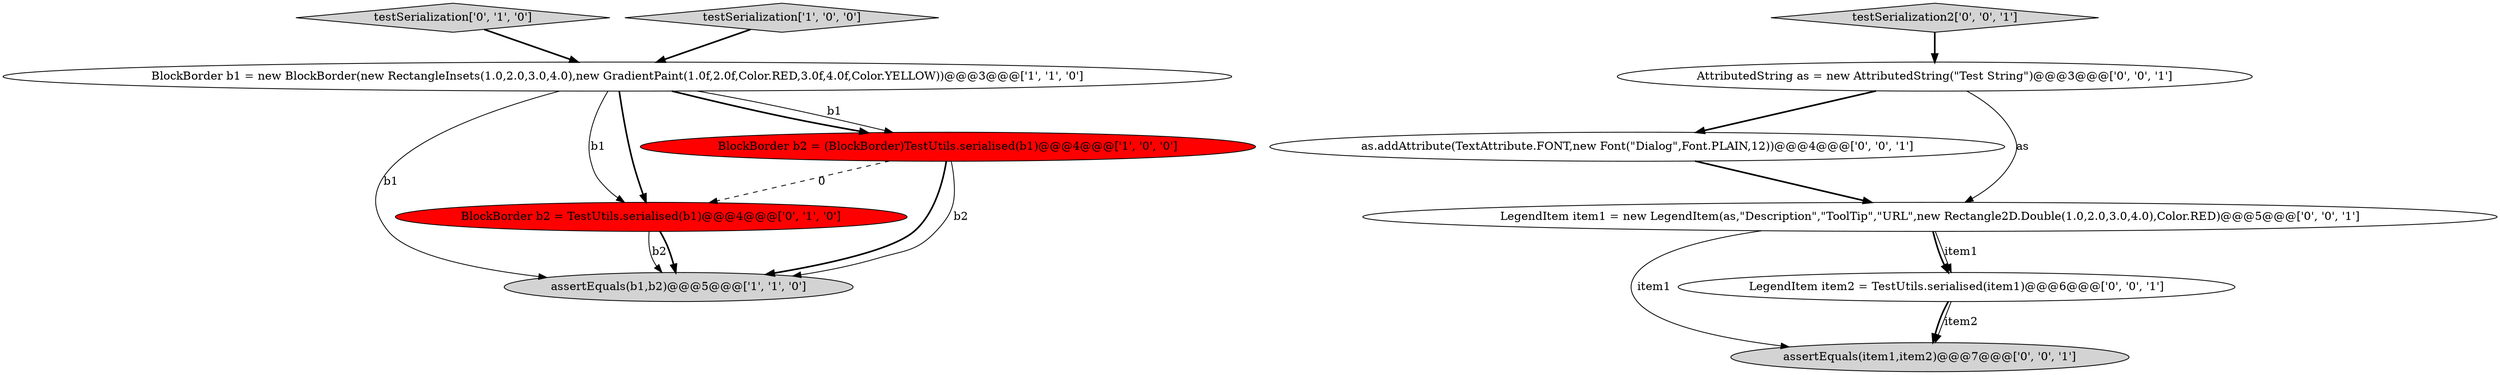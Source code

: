 digraph {
3 [style = filled, label = "BlockBorder b1 = new BlockBorder(new RectangleInsets(1.0,2.0,3.0,4.0),new GradientPaint(1.0f,2.0f,Color.RED,3.0f,4.0f,Color.YELLOW))@@@3@@@['1', '1', '0']", fillcolor = white, shape = ellipse image = "AAA0AAABBB1BBB"];
4 [style = filled, label = "testSerialization['0', '1', '0']", fillcolor = lightgray, shape = diamond image = "AAA0AAABBB2BBB"];
6 [style = filled, label = "AttributedString as = new AttributedString(\"Test String\")@@@3@@@['0', '0', '1']", fillcolor = white, shape = ellipse image = "AAA0AAABBB3BBB"];
8 [style = filled, label = "as.addAttribute(TextAttribute.FONT,new Font(\"Dialog\",Font.PLAIN,12))@@@4@@@['0', '0', '1']", fillcolor = white, shape = ellipse image = "AAA0AAABBB3BBB"];
9 [style = filled, label = "LegendItem item1 = new LegendItem(as,\"Description\",\"ToolTip\",\"URL\",new Rectangle2D.Double(1.0,2.0,3.0,4.0),Color.RED)@@@5@@@['0', '0', '1']", fillcolor = white, shape = ellipse image = "AAA0AAABBB3BBB"];
2 [style = filled, label = "testSerialization['1', '0', '0']", fillcolor = lightgray, shape = diamond image = "AAA0AAABBB1BBB"];
5 [style = filled, label = "BlockBorder b2 = TestUtils.serialised(b1)@@@4@@@['0', '1', '0']", fillcolor = red, shape = ellipse image = "AAA1AAABBB2BBB"];
11 [style = filled, label = "assertEquals(item1,item2)@@@7@@@['0', '0', '1']", fillcolor = lightgray, shape = ellipse image = "AAA0AAABBB3BBB"];
0 [style = filled, label = "assertEquals(b1,b2)@@@5@@@['1', '1', '0']", fillcolor = lightgray, shape = ellipse image = "AAA0AAABBB1BBB"];
10 [style = filled, label = "testSerialization2['0', '0', '1']", fillcolor = lightgray, shape = diamond image = "AAA0AAABBB3BBB"];
7 [style = filled, label = "LegendItem item2 = TestUtils.serialised(item1)@@@6@@@['0', '0', '1']", fillcolor = white, shape = ellipse image = "AAA0AAABBB3BBB"];
1 [style = filled, label = "BlockBorder b2 = (BlockBorder)TestUtils.serialised(b1)@@@4@@@['1', '0', '0']", fillcolor = red, shape = ellipse image = "AAA1AAABBB1BBB"];
4->3 [style = bold, label=""];
9->11 [style = solid, label="item1"];
7->11 [style = bold, label=""];
1->5 [style = dashed, label="0"];
3->1 [style = bold, label=""];
2->3 [style = bold, label=""];
3->5 [style = solid, label="b1"];
3->0 [style = solid, label="b1"];
1->0 [style = bold, label=""];
5->0 [style = solid, label="b2"];
9->7 [style = bold, label=""];
10->6 [style = bold, label=""];
3->5 [style = bold, label=""];
5->0 [style = bold, label=""];
6->9 [style = solid, label="as"];
6->8 [style = bold, label=""];
3->1 [style = solid, label="b1"];
8->9 [style = bold, label=""];
7->11 [style = solid, label="item2"];
9->7 [style = solid, label="item1"];
1->0 [style = solid, label="b2"];
}
